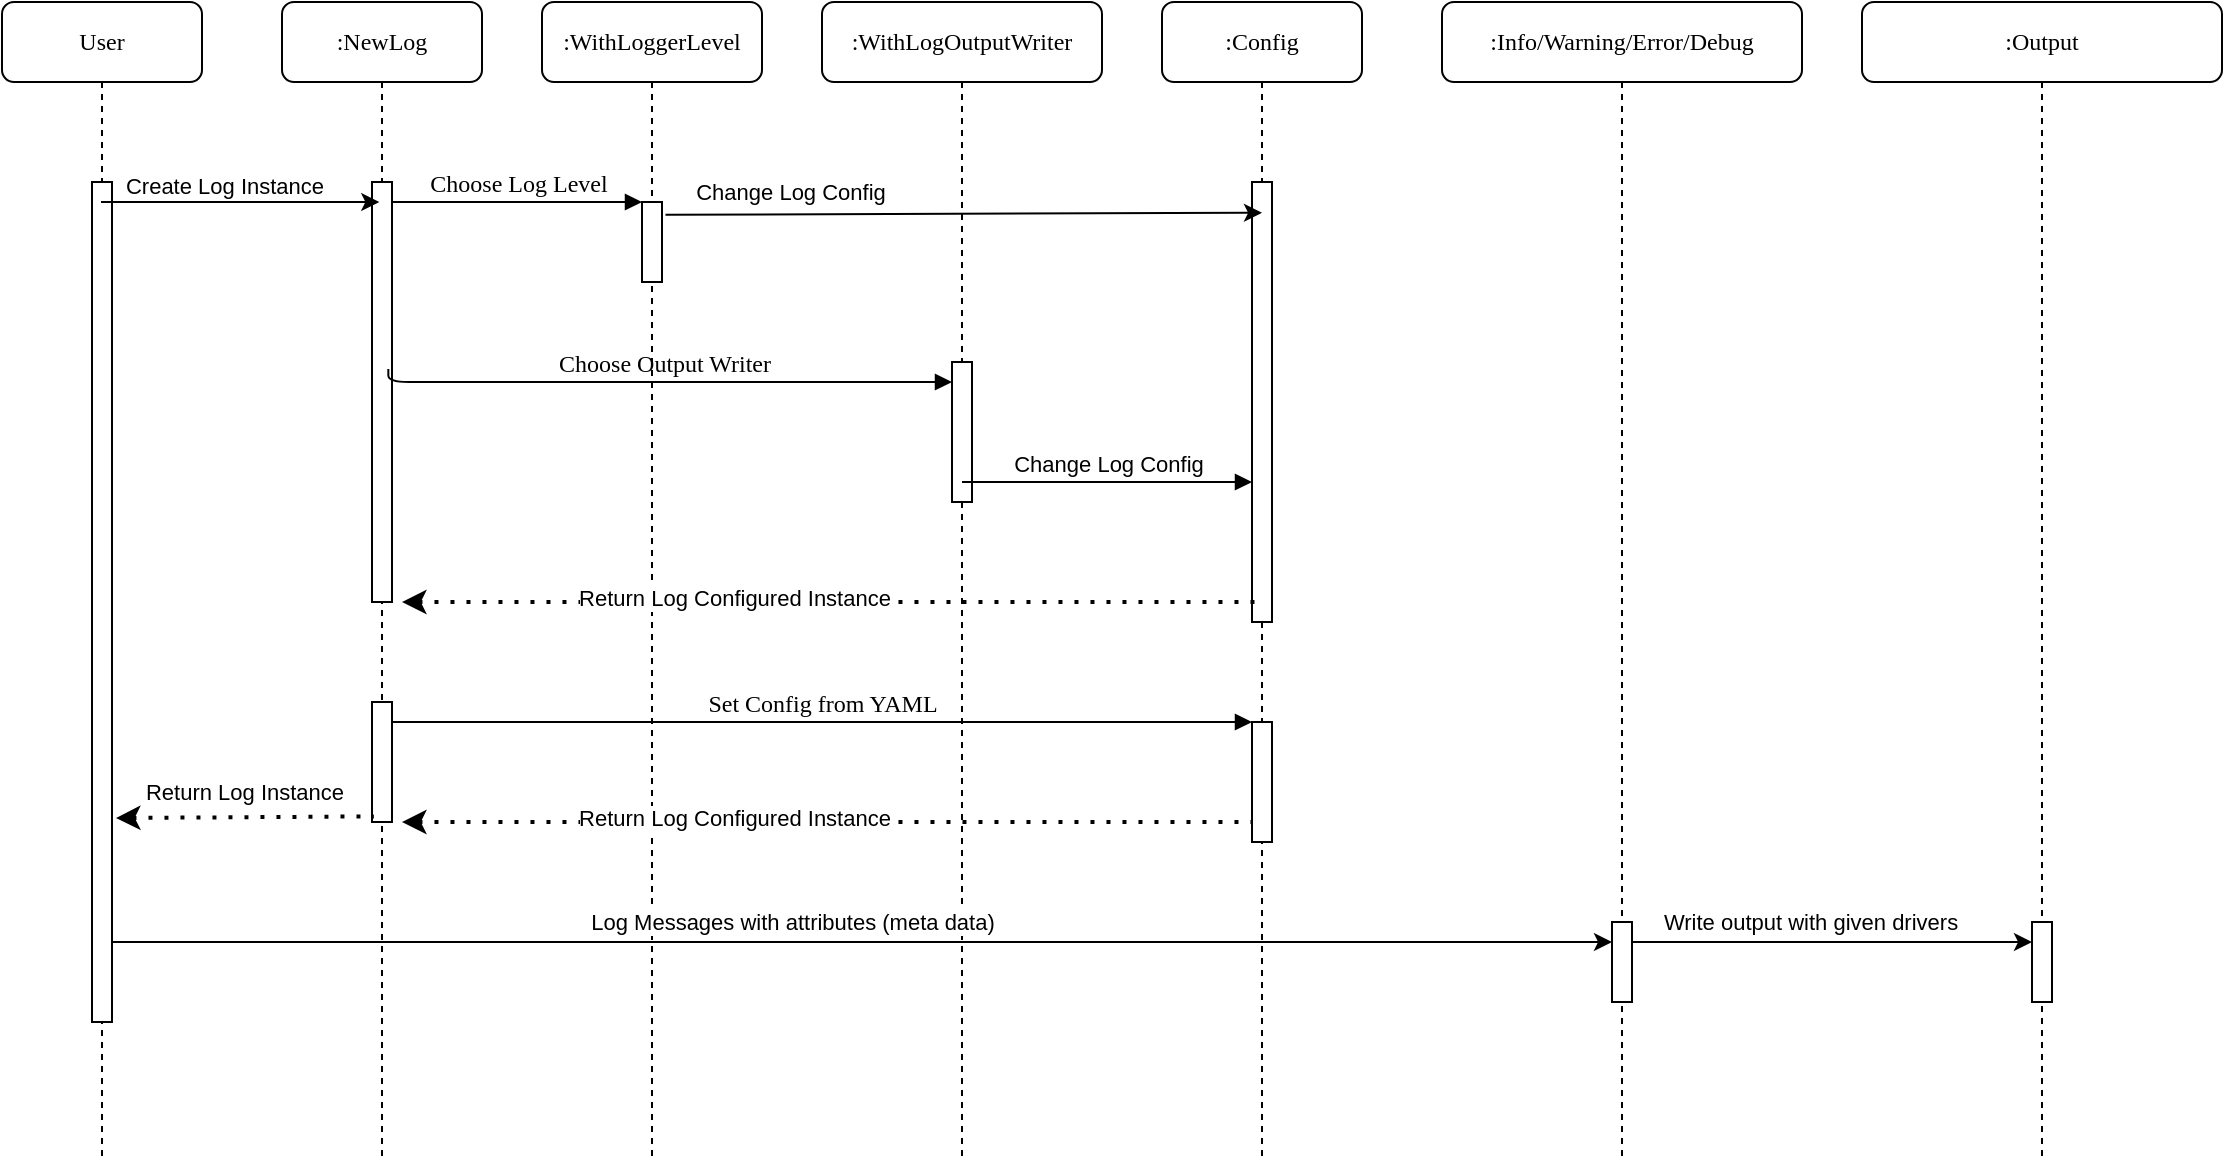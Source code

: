 <mxfile version="24.8.6">
  <diagram name="Page-1" id="13e1069c-82ec-6db2-03f1-153e76fe0fe0">
    <mxGraphModel dx="1960" dy="691" grid="1" gridSize="10" guides="1" tooltips="1" connect="1" arrows="1" fold="1" page="1" pageScale="1" pageWidth="1100" pageHeight="850" background="none" math="0" shadow="0">
      <root>
        <mxCell id="0" />
        <mxCell id="1" parent="0" />
        <mxCell id="7baba1c4bc27f4b0-2" value=":WithLoggerLevel" style="shape=umlLifeline;perimeter=lifelinePerimeter;whiteSpace=wrap;html=1;container=1;collapsible=0;recursiveResize=0;outlineConnect=0;rounded=1;shadow=0;comic=0;labelBackgroundColor=none;strokeWidth=1;fontFamily=Verdana;fontSize=12;align=center;" parent="1" vertex="1">
          <mxGeometry x="230" y="80" width="110" height="580" as="geometry" />
        </mxCell>
        <mxCell id="7baba1c4bc27f4b0-10" value="" style="html=1;points=[];perimeter=orthogonalPerimeter;rounded=0;shadow=0;comic=0;labelBackgroundColor=none;strokeWidth=1;fontFamily=Verdana;fontSize=12;align=center;" parent="7baba1c4bc27f4b0-2" vertex="1">
          <mxGeometry x="50" y="100" width="10" height="40" as="geometry" />
        </mxCell>
        <mxCell id="7baba1c4bc27f4b0-3" value=":WithLogOutputWriter" style="shape=umlLifeline;perimeter=lifelinePerimeter;whiteSpace=wrap;html=1;container=1;collapsible=0;recursiveResize=0;outlineConnect=0;rounded=1;shadow=0;comic=0;labelBackgroundColor=none;strokeWidth=1;fontFamily=Verdana;fontSize=12;align=center;" parent="1" vertex="1">
          <mxGeometry x="370" y="80" width="140" height="580" as="geometry" />
        </mxCell>
        <mxCell id="7baba1c4bc27f4b0-13" value="" style="html=1;points=[];perimeter=orthogonalPerimeter;rounded=0;shadow=0;comic=0;labelBackgroundColor=none;strokeWidth=1;fontFamily=Verdana;fontSize=12;align=center;" parent="7baba1c4bc27f4b0-3" vertex="1">
          <mxGeometry x="65" y="180" width="10" height="70" as="geometry" />
        </mxCell>
        <mxCell id="Dq6_vU81HZDtxobGfRa3-10" value="" style="endArrow=none;dashed=1;html=1;dashPattern=1 3;strokeWidth=2;rounded=0;startArrow=classic;startFill=1;" edge="1" parent="7baba1c4bc27f4b0-3">
          <mxGeometry width="50" height="50" relative="1" as="geometry">
            <mxPoint x="-210" y="410" as="sourcePoint" />
            <mxPoint x="220" y="410" as="targetPoint" />
          </mxGeometry>
        </mxCell>
        <mxCell id="Dq6_vU81HZDtxobGfRa3-11" value="Return Log Configured Instance" style="edgeLabel;html=1;align=center;verticalAlign=middle;resizable=0;points=[];" vertex="1" connectable="0" parent="Dq6_vU81HZDtxobGfRa3-10">
          <mxGeometry x="-0.23" y="2" relative="1" as="geometry">
            <mxPoint as="offset" />
          </mxGeometry>
        </mxCell>
        <mxCell id="7baba1c4bc27f4b0-4" value=":Config" style="shape=umlLifeline;perimeter=lifelinePerimeter;whiteSpace=wrap;html=1;container=1;collapsible=0;recursiveResize=0;outlineConnect=0;rounded=1;shadow=0;comic=0;labelBackgroundColor=none;strokeWidth=1;fontFamily=Verdana;fontSize=12;align=center;" parent="1" vertex="1">
          <mxGeometry x="540" y="80" width="100" height="580" as="geometry" />
        </mxCell>
        <mxCell id="7baba1c4bc27f4b0-17" value="&lt;span style=&quot;font-family: Helvetica; font-size: 11px; background-color: rgb(255, 255, 255);&quot;&gt;Change Log Config&lt;/span&gt;" style="html=1;verticalAlign=bottom;endArrow=block;labelBackgroundColor=none;fontFamily=Verdana;fontSize=12;edgeStyle=elbowEdgeStyle;elbow=vertical;" parent="7baba1c4bc27f4b0-4" edge="1">
          <mxGeometry relative="1" as="geometry">
            <mxPoint x="-100" y="240" as="sourcePoint" />
            <Array as="points">
              <mxPoint x="-80" y="240" />
            </Array>
            <mxPoint x="45" y="240" as="targetPoint" />
          </mxGeometry>
        </mxCell>
        <mxCell id="7baba1c4bc27f4b0-5" value=":Info/Warning/Error/Debug" style="shape=umlLifeline;perimeter=lifelinePerimeter;whiteSpace=wrap;html=1;container=1;collapsible=0;recursiveResize=0;outlineConnect=0;rounded=1;shadow=0;comic=0;labelBackgroundColor=none;strokeWidth=1;fontFamily=Verdana;fontSize=12;align=center;" parent="1" vertex="1">
          <mxGeometry x="680" y="80" width="180" height="580" as="geometry" />
        </mxCell>
        <mxCell id="Dq6_vU81HZDtxobGfRa3-14" value="" style="endArrow=classic;html=1;rounded=0;exitX=0.87;exitY=0.959;exitDx=0;exitDy=0;exitPerimeter=0;" edge="1" parent="7baba1c4bc27f4b0-5">
          <mxGeometry width="50" height="50" relative="1" as="geometry">
            <mxPoint x="-670.8" y="470" as="sourcePoint" />
            <mxPoint x="85" y="470" as="targetPoint" />
          </mxGeometry>
        </mxCell>
        <mxCell id="Dq6_vU81HZDtxobGfRa3-16" value="Log Messages with attributes (meta data)" style="edgeLabel;html=1;align=center;verticalAlign=middle;resizable=0;points=[];" vertex="1" connectable="0" parent="Dq6_vU81HZDtxobGfRa3-14">
          <mxGeometry x="-0.085" y="-2" relative="1" as="geometry">
            <mxPoint y="-12" as="offset" />
          </mxGeometry>
        </mxCell>
        <mxCell id="7baba1c4bc27f4b0-8" value=":NewLog" style="shape=umlLifeline;perimeter=lifelinePerimeter;whiteSpace=wrap;html=1;container=1;collapsible=0;recursiveResize=0;outlineConnect=0;rounded=1;shadow=0;comic=0;labelBackgroundColor=none;strokeWidth=1;fontFamily=Verdana;fontSize=12;align=center;" parent="1" vertex="1">
          <mxGeometry x="100" y="80" width="100" height="580" as="geometry" />
        </mxCell>
        <mxCell id="Dq6_vU81HZDtxobGfRa3-25" value="" style="html=1;points=[];perimeter=orthogonalPerimeter;rounded=0;shadow=0;comic=0;labelBackgroundColor=none;strokeWidth=1;fontFamily=Verdana;fontSize=12;align=center;" vertex="1" parent="7baba1c4bc27f4b0-8">
          <mxGeometry x="45" y="350" width="10" height="60" as="geometry" />
        </mxCell>
        <mxCell id="Dq6_vU81HZDtxobGfRa3-26" value="" style="html=1;points=[];perimeter=orthogonalPerimeter;rounded=0;shadow=0;comic=0;labelBackgroundColor=none;strokeWidth=1;fontFamily=Verdana;fontSize=12;align=center;" vertex="1" parent="7baba1c4bc27f4b0-8">
          <mxGeometry x="45" y="90" width="10" height="210" as="geometry" />
        </mxCell>
        <mxCell id="7baba1c4bc27f4b0-16" value="" style="html=1;points=[];perimeter=orthogonalPerimeter;rounded=0;shadow=0;comic=0;labelBackgroundColor=none;strokeWidth=1;fontFamily=Verdana;fontSize=12;align=center;" parent="1" vertex="1">
          <mxGeometry x="585" y="170" width="10" height="220" as="geometry" />
        </mxCell>
        <mxCell id="7baba1c4bc27f4b0-22" value="" style="html=1;points=[];perimeter=orthogonalPerimeter;rounded=0;shadow=0;comic=0;labelBackgroundColor=none;strokeWidth=1;fontFamily=Verdana;fontSize=12;align=center;" parent="1" vertex="1">
          <mxGeometry x="585" y="440" width="10" height="60" as="geometry" />
        </mxCell>
        <mxCell id="7baba1c4bc27f4b0-23" value="Set Config from YAML" style="html=1;verticalAlign=bottom;endArrow=block;entryX=0;entryY=0;labelBackgroundColor=none;fontFamily=Verdana;fontSize=12;" parent="1" target="7baba1c4bc27f4b0-22" edge="1">
          <mxGeometry relative="1" as="geometry">
            <mxPoint x="155" y="440" as="sourcePoint" />
          </mxGeometry>
        </mxCell>
        <mxCell id="7baba1c4bc27f4b0-11" value="Choose Log Level" style="html=1;verticalAlign=bottom;endArrow=block;entryX=0;entryY=0;labelBackgroundColor=none;fontFamily=Verdana;fontSize=12;edgeStyle=elbowEdgeStyle;elbow=vertical;" parent="1" target="7baba1c4bc27f4b0-10" edge="1">
          <mxGeometry relative="1" as="geometry">
            <mxPoint x="155" y="180" as="sourcePoint" />
          </mxGeometry>
        </mxCell>
        <mxCell id="7baba1c4bc27f4b0-14" value="Choose Output Writer" style="html=1;verticalAlign=bottom;endArrow=block;labelBackgroundColor=none;fontFamily=Verdana;fontSize=12;edgeStyle=elbowEdgeStyle;elbow=vertical;exitX=0.817;exitY=0.261;exitDx=0;exitDy=0;exitPerimeter=0;" parent="1" edge="1">
          <mxGeometry relative="1" as="geometry">
            <mxPoint x="153.17" y="263.52" as="sourcePoint" />
            <mxPoint x="435" y="270" as="targetPoint" />
            <Array as="points">
              <mxPoint x="300" y="270" />
            </Array>
          </mxGeometry>
        </mxCell>
        <mxCell id="Dq6_vU81HZDtxobGfRa3-1" value=":Output" style="shape=umlLifeline;perimeter=lifelinePerimeter;whiteSpace=wrap;html=1;container=1;collapsible=0;recursiveResize=0;outlineConnect=0;rounded=1;shadow=0;comic=0;labelBackgroundColor=none;strokeWidth=1;fontFamily=Verdana;fontSize=12;align=center;" vertex="1" parent="1">
          <mxGeometry x="890" y="80" width="180" height="580" as="geometry" />
        </mxCell>
        <mxCell id="7baba1c4bc27f4b0-25" value="" style="html=1;points=[];perimeter=orthogonalPerimeter;rounded=0;shadow=0;comic=0;labelBackgroundColor=none;strokeColor=#000000;strokeWidth=1;fillColor=#FFFFFF;fontFamily=Verdana;fontSize=12;fontColor=#000000;align=center;" parent="Dq6_vU81HZDtxobGfRa3-1" vertex="1">
          <mxGeometry x="85" y="460" width="10" height="40" as="geometry" />
        </mxCell>
        <mxCell id="Dq6_vU81HZDtxobGfRa3-23" value="" style="endArrow=classic;html=1;rounded=0;" edge="1" parent="Dq6_vU81HZDtxobGfRa3-1">
          <mxGeometry width="50" height="50" relative="1" as="geometry">
            <mxPoint x="-120.5" y="470" as="sourcePoint" />
            <mxPoint x="85" y="470" as="targetPoint" />
            <Array as="points">
              <mxPoint x="10" y="470" />
            </Array>
          </mxGeometry>
        </mxCell>
        <mxCell id="Dq6_vU81HZDtxobGfRa3-24" value="Write output with given drivers" style="edgeLabel;html=1;align=center;verticalAlign=middle;resizable=0;points=[];" vertex="1" connectable="0" parent="Dq6_vU81HZDtxobGfRa3-23">
          <mxGeometry x="-0.086" relative="1" as="geometry">
            <mxPoint y="-10" as="offset" />
          </mxGeometry>
        </mxCell>
        <mxCell id="Dq6_vU81HZDtxobGfRa3-2" value="User" style="shape=umlLifeline;perimeter=lifelinePerimeter;whiteSpace=wrap;html=1;container=1;collapsible=0;recursiveResize=0;outlineConnect=0;rounded=1;shadow=0;comic=0;labelBackgroundColor=none;strokeWidth=1;fontFamily=Verdana;fontSize=12;align=center;" vertex="1" parent="1">
          <mxGeometry x="-40" y="80" width="100" height="580" as="geometry" />
        </mxCell>
        <mxCell id="Dq6_vU81HZDtxobGfRa3-3" value="" style="html=1;points=[];perimeter=orthogonalPerimeter;rounded=0;shadow=0;comic=0;labelBackgroundColor=none;strokeWidth=1;fontFamily=Verdana;fontSize=12;align=center;" vertex="1" parent="Dq6_vU81HZDtxobGfRa3-2">
          <mxGeometry x="45" y="90" width="10" height="420" as="geometry" />
        </mxCell>
        <mxCell id="Dq6_vU81HZDtxobGfRa3-4" value="" style="endArrow=classic;html=1;rounded=0;entryX=0.365;entryY=0.336;entryDx=0;entryDy=0;entryPerimeter=0;" edge="1" parent="1">
          <mxGeometry width="50" height="50" relative="1" as="geometry">
            <mxPoint x="9.5" y="180" as="sourcePoint" />
            <mxPoint x="148.65" y="180" as="targetPoint" />
          </mxGeometry>
        </mxCell>
        <mxCell id="Dq6_vU81HZDtxobGfRa3-5" value="Create Log Instance" style="edgeLabel;html=1;align=center;verticalAlign=middle;resizable=0;points=[];" vertex="1" connectable="0" parent="Dq6_vU81HZDtxobGfRa3-4">
          <mxGeometry x="-0.167" y="-3" relative="1" as="geometry">
            <mxPoint x="3" y="-11" as="offset" />
          </mxGeometry>
        </mxCell>
        <mxCell id="Dq6_vU81HZDtxobGfRa3-6" value="" style="endArrow=classic;html=1;rounded=0;exitX=1.174;exitY=0.16;exitDx=0;exitDy=0;exitPerimeter=0;entryX=0.5;entryY=0.07;entryDx=0;entryDy=0;entryPerimeter=0;" edge="1" parent="1" source="7baba1c4bc27f4b0-10" target="7baba1c4bc27f4b0-16">
          <mxGeometry width="50" height="50" relative="1" as="geometry">
            <mxPoint x="430" y="380" as="sourcePoint" />
            <mxPoint x="580" y="186" as="targetPoint" />
          </mxGeometry>
        </mxCell>
        <mxCell id="Dq6_vU81HZDtxobGfRa3-7" value="Change Log Config" style="edgeLabel;html=1;align=center;verticalAlign=middle;resizable=0;points=[];" vertex="1" connectable="0" parent="Dq6_vU81HZDtxobGfRa3-6">
          <mxGeometry x="-0.58" y="-3" relative="1" as="geometry">
            <mxPoint y="-14" as="offset" />
          </mxGeometry>
        </mxCell>
        <mxCell id="Dq6_vU81HZDtxobGfRa3-8" value="" style="endArrow=none;dashed=1;html=1;dashPattern=1 3;strokeWidth=2;rounded=0;startArrow=classic;startFill=1;" edge="1" parent="1" target="7baba1c4bc27f4b0-4">
          <mxGeometry width="50" height="50" relative="1" as="geometry">
            <mxPoint x="160" y="380" as="sourcePoint" />
            <mxPoint x="480" y="330" as="targetPoint" />
          </mxGeometry>
        </mxCell>
        <mxCell id="Dq6_vU81HZDtxobGfRa3-9" value="Return Log Configured Instance" style="edgeLabel;html=1;align=center;verticalAlign=middle;resizable=0;points=[];" vertex="1" connectable="0" parent="Dq6_vU81HZDtxobGfRa3-8">
          <mxGeometry x="-0.23" y="2" relative="1" as="geometry">
            <mxPoint as="offset" />
          </mxGeometry>
        </mxCell>
        <mxCell id="Dq6_vU81HZDtxobGfRa3-12" value="" style="endArrow=none;dashed=1;html=1;dashPattern=1 3;strokeWidth=2;rounded=0;entryX=0.093;entryY=0.96;entryDx=0;entryDy=0;entryPerimeter=0;startArrow=classic;startFill=1;" edge="1" parent="1">
          <mxGeometry width="50" height="50" relative="1" as="geometry">
            <mxPoint x="17" y="488" as="sourcePoint" />
            <mxPoint x="145.93" y="487.2" as="targetPoint" />
          </mxGeometry>
        </mxCell>
        <mxCell id="Dq6_vU81HZDtxobGfRa3-13" value="Return Log Instance" style="edgeLabel;html=1;align=center;verticalAlign=middle;resizable=0;points=[];" vertex="1" connectable="0" parent="Dq6_vU81HZDtxobGfRa3-12">
          <mxGeometry x="-0.298" relative="1" as="geometry">
            <mxPoint x="18" y="-13" as="offset" />
          </mxGeometry>
        </mxCell>
        <mxCell id="Dq6_vU81HZDtxobGfRa3-15" value="" style="html=1;points=[];perimeter=orthogonalPerimeter;rounded=0;shadow=0;comic=0;labelBackgroundColor=none;strokeWidth=1;fontFamily=Verdana;fontSize=12;align=center;" vertex="1" parent="1">
          <mxGeometry x="765" y="540" width="10" height="40" as="geometry" />
        </mxCell>
      </root>
    </mxGraphModel>
  </diagram>
</mxfile>
